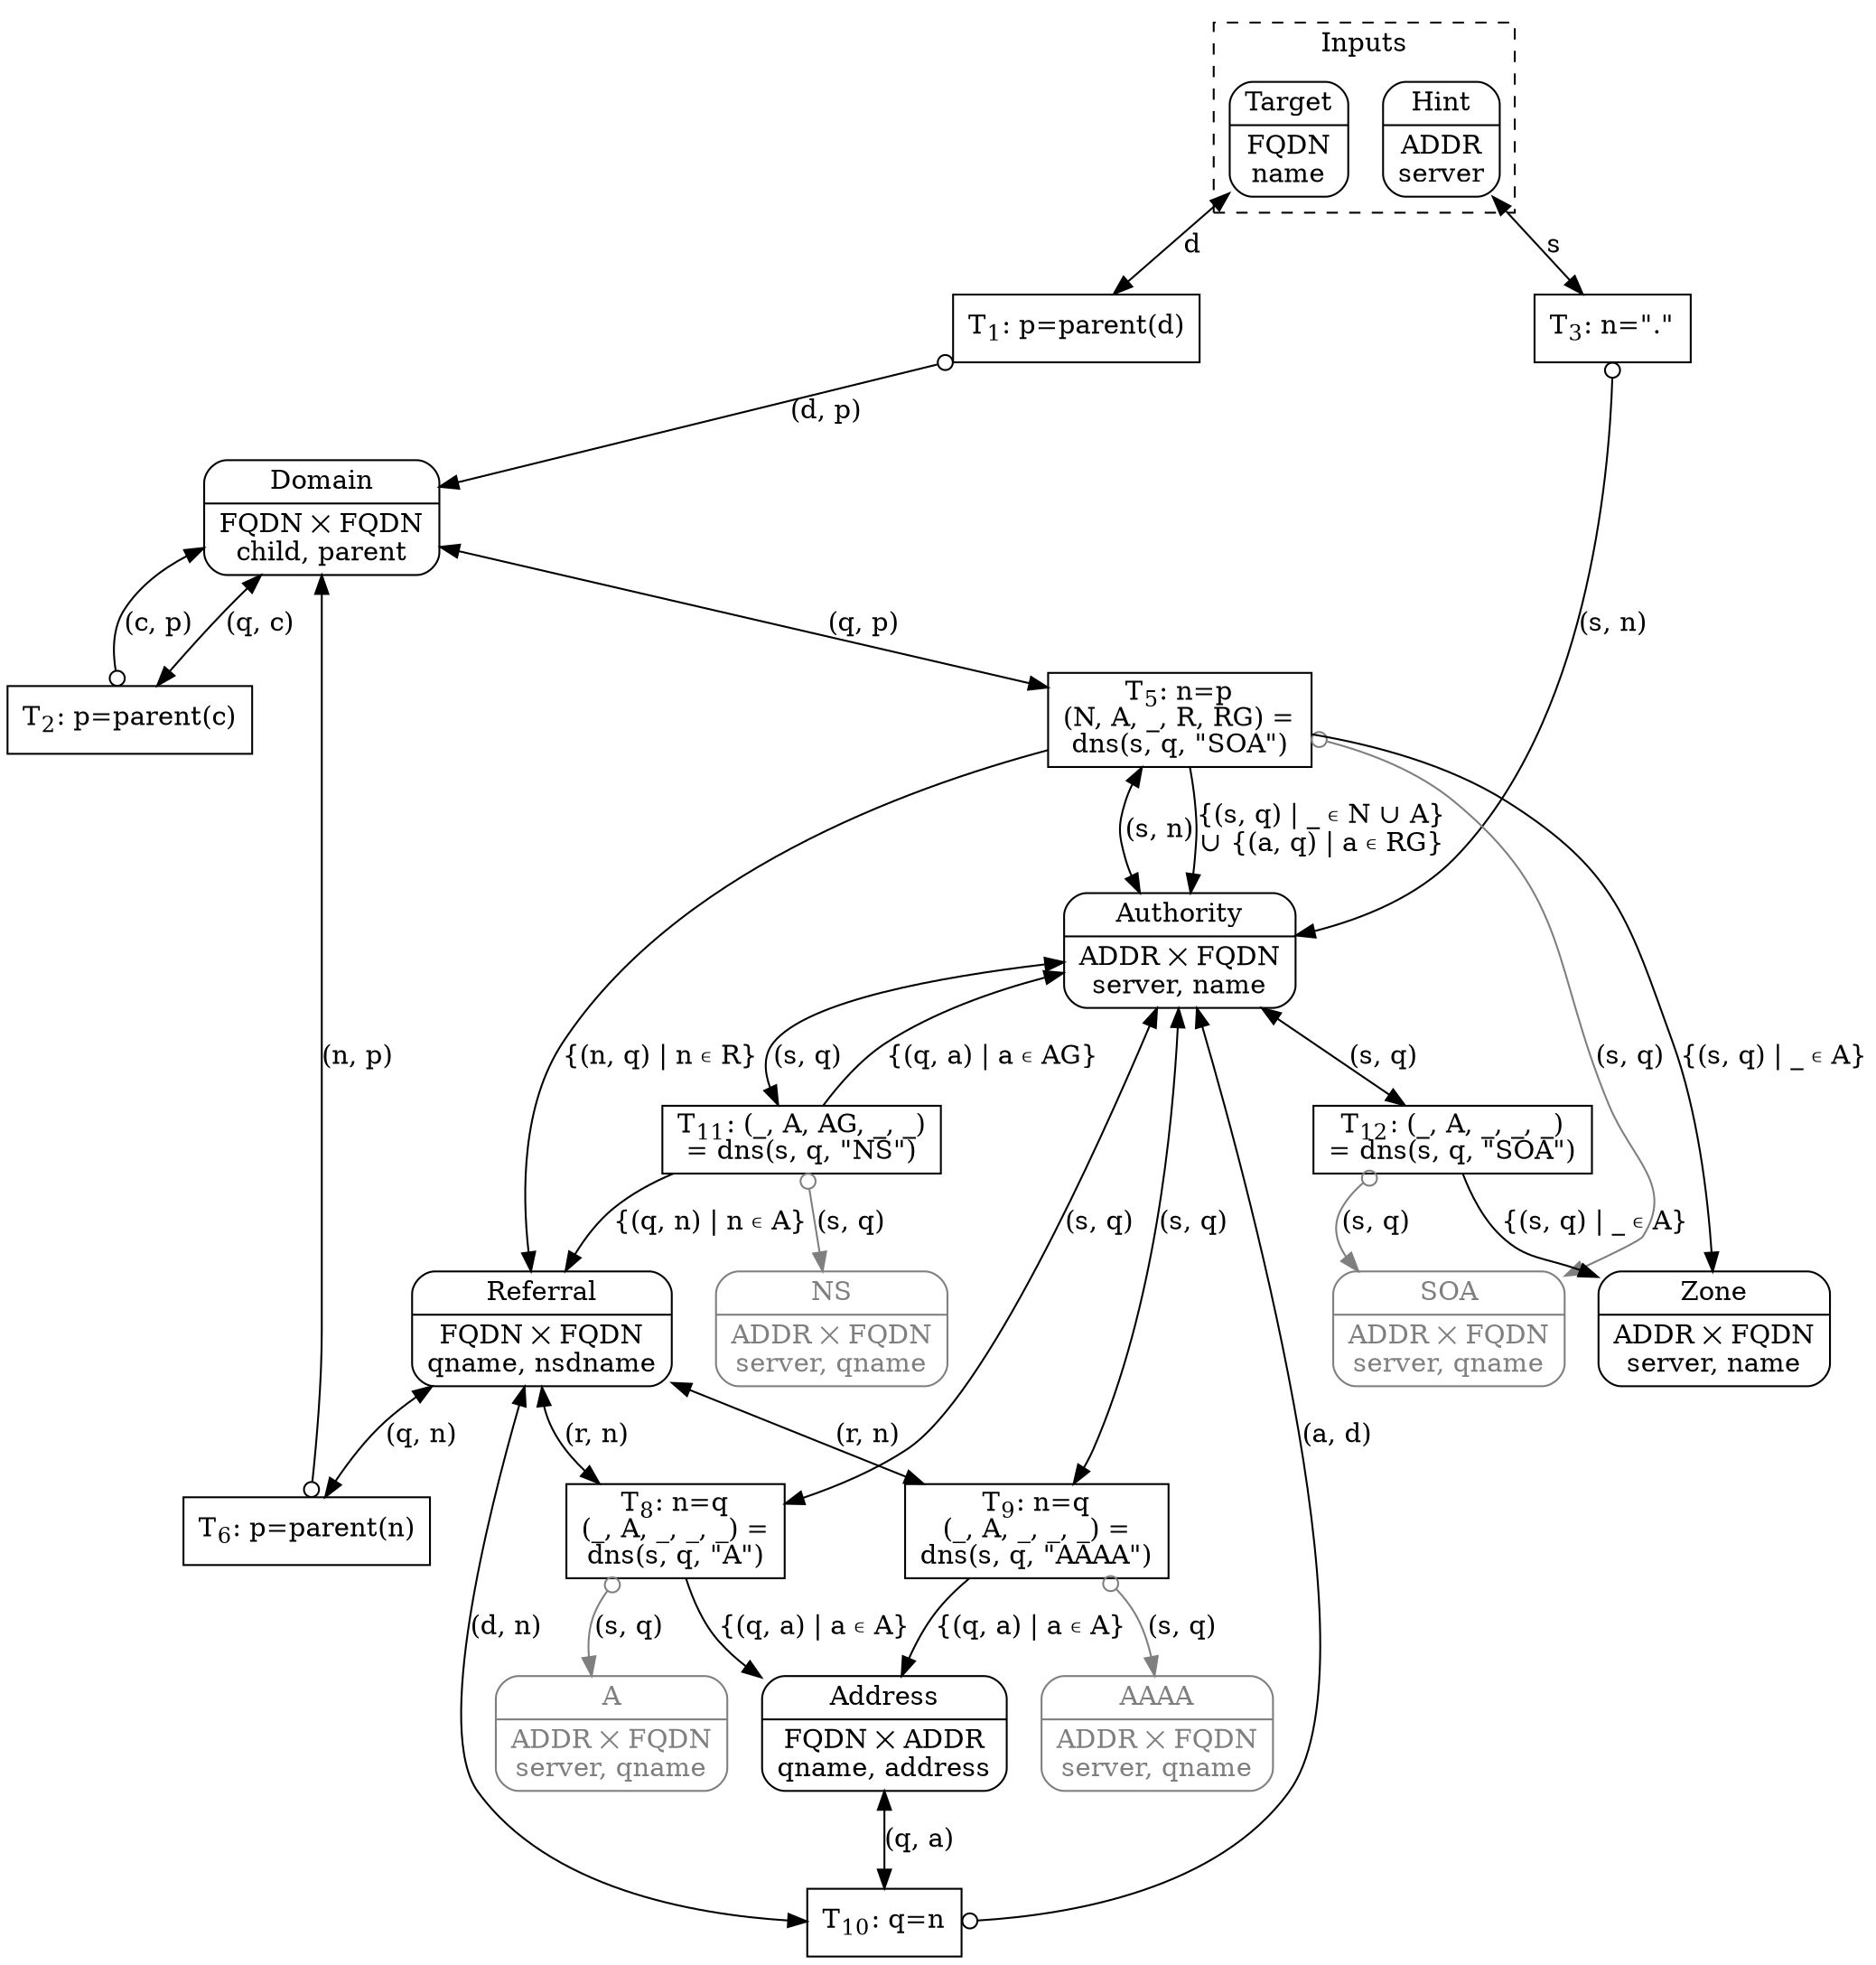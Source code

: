 digraph Algorithm {
    node [layer=all, shape=Mrecord, style=filled, fillcolor=white]
    edge [dir=both]

    subgraph cluster_Inputs {
        label="Inputs"
        style="dashed"

        Target [label="{Target|FQDN\nname}"]
        Hint   [label="{Hint|ADDR\nserver}"]
    }

    node [color=gray50, fontcolor=gray50]

    SOA       [label="{SOA|ADDR ⨉ FQDN\nserver, qname}"]
    A         [label="{A|ADDR ⨉ FQDN\nserver, qname}"]
    AAAA      [label="{AAAA|ADDR ⨉ FQDN\nserver, qname}"]
    NS        [label="{NS|ADDR ⨉ FQDN\nserver, qname}"]

    node [color=black, fontcolor=black]

    Domain    [label="{Domain|FQDN ⨉ FQDN\nchild, parent}"]
    Authority [label="{Authority|ADDR ⨉ FQDN\nserver, name}"]
    Referral  [label="{Referral|FQDN ⨉ FQDN\nqname, nsdname}"]
    Address   [label="{Address|FQDN ⨉ ADDR\nqname, address}"]
    Zone      [label="{Zone|ADDR ⨉ FQDN\nserver, name}"]

    node [shape=record]

    Target -> T1 [label="d"]
    T1 [label=< T<SUB>1</SUB>: p=parent(d) >]
    T1 -> Domain [label="(d, p)", arrowtail=odot]

    Domain -> T2 [label="(q, c)"]
    T2 [label=< T<SUB>2</SUB>: p=parent(c) >]
    T2 -> Domain [label="(c, p)", arrowtail=odot]

    Hint -> T3 [label="s"]
    T3 [label=< T<SUB>3</SUB>: n="." >]
    T3 -> Authority [label="(s, n)", arrowtail=odot]

    Domain -> T5 [label="(q, p)"]
    Authority -> T5 [label="(s, n)"]
    T5 [label=< T<SUB>5</SUB>: n=p<BR/>(N, A, _, R, RG) =<BR/>dns(s, q, "SOA") >]
    T5 -> SOA [label="(s, q)", arrowtail=odot, color=gray50]
    T5 -> Authority [label="{(s, q) | _ ∊ N ∪ A}\n∪ {(a, q) | a ∊ RG}", dir=forward]
    T5 -> Referral [label="{(n, q) | n ∊ R}", dir=forward]
    T5 -> Zone [label="{(s, q) | _ ∊ A}", dir=forward]

    Referral -> T6 [label="(q, n)"]
    T6 [label=< T<SUB>6</SUB>: p=parent(n) >]
    T6 -> Domain [label="(n, p)", arrowtail=odot]

    Referral -> T9 [label="(r, n)"]
    Authority -> T9 [label="(s, q)"]
    T9 [label=< T<SUB>9</SUB>: n=q<BR/>(_, A, _, _, _) =<BR/>dns(s, q, "AAAA") >]
    T9 -> AAAA [label="(s, q)", arrowtail=odot, color=gray50]
    T9 -> Address [label="{(q, a) | a ∊ A}", dir=forward]

    Referral:s -> T8 [label="(r, n)"]
    Authority -> T8 [label="(s, q)"]
    T8 [label=< T<SUB>8</SUB>: n=q<BR/>(_, A, _, _, _) =<BR/>dns(s, q, "A") >]
    T8 -> A [label="(s, q)", arrowtail=odot, color=gray50]
    T8 -> Address [label="{(q, a) | a ∊ A}", dir=forward]

    Address -> T10 [label="(q, a)"]
    Referral -> T10 [label="(d, n)"]
    T10 [label=< T<SUB>10</SUB>: q=n >]
    T10 -> Authority [label="(a, d)", arrowtail=odot]

    Authority -> T11 [label="(s, q)"]
    T11 [label=< T<SUB>11</SUB>: (_, A, AG, _, _)<BR/>= dns(s, q, "NS") >]
    T11 -> NS [label="(s, q)", arrowtail=odot, color=gray50]
    T11 -> Referral [label="{(q, n) | n ∊ A}", dir=forward]
    T11 -> Authority [label="{(q, a) | a ∊ AG}", dir=forward]

    Authority -> T12 [label="(s, q)"]
    T12 [label=< T<SUB>12</SUB>: (_, A, _, _, _)<BR/>= dns(s, q, "SOA") >]
    T12 -> SOA [label="(s, q)", arrowtail=odot, color=gray50]
    T12 -> Zone [label="{(s, q) | _ ∊ A}", dir=forward]
} 
